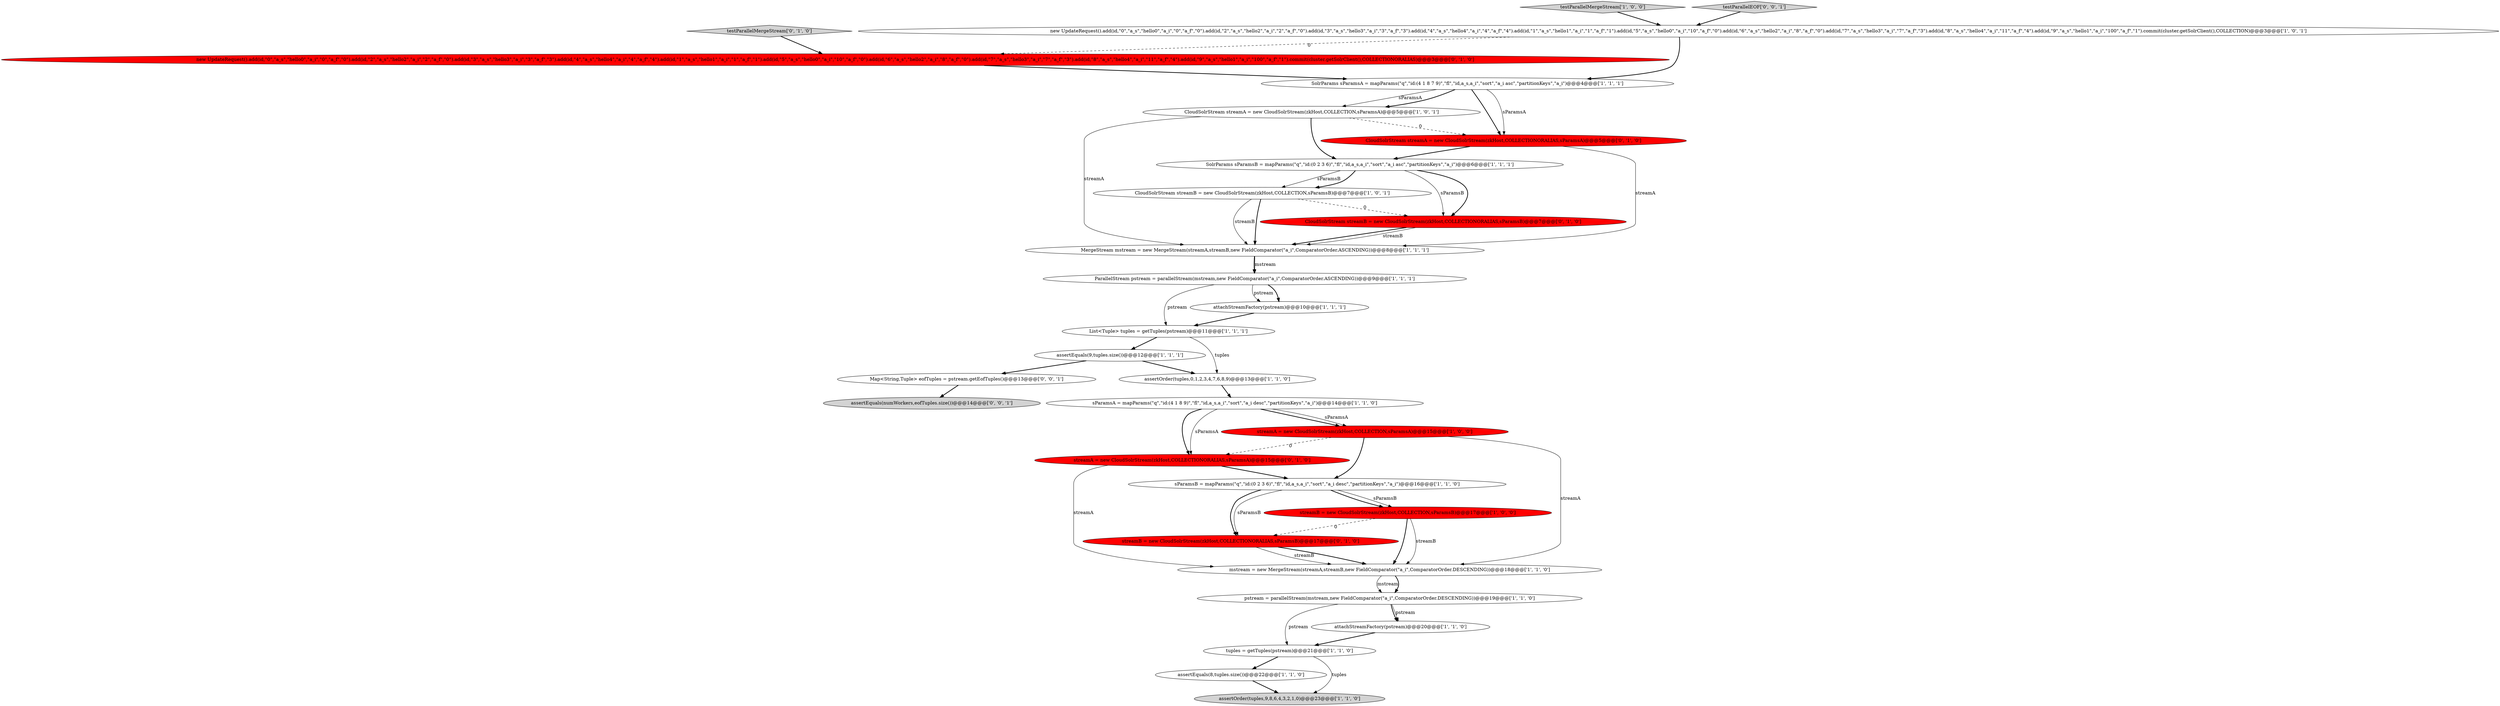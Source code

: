 digraph {
26 [style = filled, label = "streamA = new CloudSolrStream(zkHost,COLLECTIONORALIAS,sParamsA)@@@15@@@['0', '1', '0']", fillcolor = red, shape = ellipse image = "AAA1AAABBB2BBB"];
29 [style = filled, label = "Map<String,Tuple> eofTuples = pstream.getEofTuples()@@@13@@@['0', '0', '1']", fillcolor = white, shape = ellipse image = "AAA0AAABBB3BBB"];
14 [style = filled, label = "CloudSolrStream streamA = new CloudSolrStream(zkHost,COLLECTION,sParamsA)@@@5@@@['1', '0', '1']", fillcolor = white, shape = ellipse image = "AAA0AAABBB1BBB"];
12 [style = filled, label = "tuples = getTuples(pstream)@@@21@@@['1', '1', '0']", fillcolor = white, shape = ellipse image = "AAA0AAABBB1BBB"];
24 [style = filled, label = "CloudSolrStream streamA = new CloudSolrStream(zkHost,COLLECTIONORALIAS,sParamsA)@@@5@@@['0', '1', '0']", fillcolor = red, shape = ellipse image = "AAA1AAABBB2BBB"];
3 [style = filled, label = "attachStreamFactory(pstream)@@@20@@@['1', '1', '0']", fillcolor = white, shape = ellipse image = "AAA0AAABBB1BBB"];
18 [style = filled, label = "assertEquals(9,tuples.size())@@@12@@@['1', '1', '1']", fillcolor = white, shape = ellipse image = "AAA0AAABBB1BBB"];
22 [style = filled, label = "CloudSolrStream streamB = new CloudSolrStream(zkHost,COLLECTIONORALIAS,sParamsB)@@@7@@@['0', '1', '0']", fillcolor = red, shape = ellipse image = "AAA1AAABBB2BBB"];
4 [style = filled, label = "SolrParams sParamsB = mapParams(\"q\",\"id:(0 2 3 6)\",\"fl\",\"id,a_s,a_i\",\"sort\",\"a_i asc\",\"partitionKeys\",\"a_i\")@@@6@@@['1', '1', '1']", fillcolor = white, shape = ellipse image = "AAA0AAABBB1BBB"];
25 [style = filled, label = "new UpdateRequest().add(id,\"0\",\"a_s\",\"hello0\",\"a_i\",\"0\",\"a_f\",\"0\").add(id,\"2\",\"a_s\",\"hello2\",\"a_i\",\"2\",\"a_f\",\"0\").add(id,\"3\",\"a_s\",\"hello3\",\"a_i\",\"3\",\"a_f\",\"3\").add(id,\"4\",\"a_s\",\"hello4\",\"a_i\",\"4\",\"a_f\",\"4\").add(id,\"1\",\"a_s\",\"hello1\",\"a_i\",\"1\",\"a_f\",\"1\").add(id,\"5\",\"a_s\",\"hello0\",\"a_i\",\"10\",\"a_f\",\"0\").add(id,\"6\",\"a_s\",\"hello2\",\"a_i\",\"8\",\"a_f\",\"0\").add(id,\"7\",\"a_s\",\"hello3\",\"a_i\",\"7\",\"a_f\",\"3\").add(id,\"8\",\"a_s\",\"hello4\",\"a_i\",\"11\",\"a_f\",\"4\").add(id,\"9\",\"a_s\",\"hello1\",\"a_i\",\"100\",\"a_f\",\"1\").commit(cluster.getSolrClient(),COLLECTIONORALIAS)@@@3@@@['0', '1', '0']", fillcolor = red, shape = ellipse image = "AAA1AAABBB2BBB"];
11 [style = filled, label = "streamA = new CloudSolrStream(zkHost,COLLECTION,sParamsA)@@@15@@@['1', '0', '0']", fillcolor = red, shape = ellipse image = "AAA1AAABBB1BBB"];
6 [style = filled, label = "List<Tuple> tuples = getTuples(pstream)@@@11@@@['1', '1', '1']", fillcolor = white, shape = ellipse image = "AAA0AAABBB1BBB"];
30 [style = filled, label = "assertEquals(numWorkers,eofTuples.size())@@@14@@@['0', '0', '1']", fillcolor = lightgray, shape = ellipse image = "AAA0AAABBB3BBB"];
15 [style = filled, label = "assertEquals(8,tuples.size())@@@22@@@['1', '1', '0']", fillcolor = white, shape = ellipse image = "AAA0AAABBB1BBB"];
2 [style = filled, label = "pstream = parallelStream(mstream,new FieldComparator(\"a_i\",ComparatorOrder.DESCENDING))@@@19@@@['1', '1', '0']", fillcolor = white, shape = ellipse image = "AAA0AAABBB1BBB"];
16 [style = filled, label = "testParallelMergeStream['1', '0', '0']", fillcolor = lightgray, shape = diamond image = "AAA0AAABBB1BBB"];
27 [style = filled, label = "testParallelMergeStream['0', '1', '0']", fillcolor = lightgray, shape = diamond image = "AAA0AAABBB2BBB"];
8 [style = filled, label = "streamB = new CloudSolrStream(zkHost,COLLECTION,sParamsB)@@@17@@@['1', '0', '0']", fillcolor = red, shape = ellipse image = "AAA1AAABBB1BBB"];
10 [style = filled, label = "sParamsB = mapParams(\"q\",\"id:(0 2 3 6)\",\"fl\",\"id,a_s,a_i\",\"sort\",\"a_i desc\",\"partitionKeys\",\"a_i\")@@@16@@@['1', '1', '0']", fillcolor = white, shape = ellipse image = "AAA0AAABBB1BBB"];
19 [style = filled, label = "new UpdateRequest().add(id,\"0\",\"a_s\",\"hello0\",\"a_i\",\"0\",\"a_f\",\"0\").add(id,\"2\",\"a_s\",\"hello2\",\"a_i\",\"2\",\"a_f\",\"0\").add(id,\"3\",\"a_s\",\"hello3\",\"a_i\",\"3\",\"a_f\",\"3\").add(id,\"4\",\"a_s\",\"hello4\",\"a_i\",\"4\",\"a_f\",\"4\").add(id,\"1\",\"a_s\",\"hello1\",\"a_i\",\"1\",\"a_f\",\"1\").add(id,\"5\",\"a_s\",\"hello0\",\"a_i\",\"10\",\"a_f\",\"0\").add(id,\"6\",\"a_s\",\"hello2\",\"a_i\",\"8\",\"a_f\",\"0\").add(id,\"7\",\"a_s\",\"hello3\",\"a_i\",\"7\",\"a_f\",\"3\").add(id,\"8\",\"a_s\",\"hello4\",\"a_i\",\"11\",\"a_f\",\"4\").add(id,\"9\",\"a_s\",\"hello1\",\"a_i\",\"100\",\"a_f\",\"1\").commit(cluster.getSolrClient(),COLLECTION)@@@3@@@['1', '0', '1']", fillcolor = white, shape = ellipse image = "AAA0AAABBB1BBB"];
21 [style = filled, label = "attachStreamFactory(pstream)@@@10@@@['1', '1', '1']", fillcolor = white, shape = ellipse image = "AAA0AAABBB1BBB"];
28 [style = filled, label = "testParallelEOF['0', '0', '1']", fillcolor = lightgray, shape = diamond image = "AAA0AAABBB3BBB"];
5 [style = filled, label = "ParallelStream pstream = parallelStream(mstream,new FieldComparator(\"a_i\",ComparatorOrder.ASCENDING))@@@9@@@['1', '1', '1']", fillcolor = white, shape = ellipse image = "AAA0AAABBB1BBB"];
1 [style = filled, label = "CloudSolrStream streamB = new CloudSolrStream(zkHost,COLLECTION,sParamsB)@@@7@@@['1', '0', '1']", fillcolor = white, shape = ellipse image = "AAA0AAABBB1BBB"];
7 [style = filled, label = "mstream = new MergeStream(streamA,streamB,new FieldComparator(\"a_i\",ComparatorOrder.DESCENDING))@@@18@@@['1', '1', '0']", fillcolor = white, shape = ellipse image = "AAA0AAABBB1BBB"];
23 [style = filled, label = "streamB = new CloudSolrStream(zkHost,COLLECTIONORALIAS,sParamsB)@@@17@@@['0', '1', '0']", fillcolor = red, shape = ellipse image = "AAA1AAABBB2BBB"];
20 [style = filled, label = "MergeStream mstream = new MergeStream(streamA,streamB,new FieldComparator(\"a_i\",ComparatorOrder.ASCENDING))@@@8@@@['1', '1', '1']", fillcolor = white, shape = ellipse image = "AAA0AAABBB1BBB"];
0 [style = filled, label = "sParamsA = mapParams(\"q\",\"id:(4 1 8 9)\",\"fl\",\"id,a_s,a_i\",\"sort\",\"a_i desc\",\"partitionKeys\",\"a_i\")@@@14@@@['1', '1', '0']", fillcolor = white, shape = ellipse image = "AAA0AAABBB1BBB"];
17 [style = filled, label = "SolrParams sParamsA = mapParams(\"q\",\"id:(4 1 8 7 9)\",\"fl\",\"id,a_s,a_i\",\"sort\",\"a_i asc\",\"partitionKeys\",\"a_i\")@@@4@@@['1', '1', '1']", fillcolor = white, shape = ellipse image = "AAA0AAABBB1BBB"];
13 [style = filled, label = "assertOrder(tuples,9,8,6,4,3,2,1,0)@@@23@@@['1', '1', '0']", fillcolor = lightgray, shape = ellipse image = "AAA0AAABBB1BBB"];
9 [style = filled, label = "assertOrder(tuples,0,1,2,3,4,7,6,8,9)@@@13@@@['1', '1', '0']", fillcolor = white, shape = ellipse image = "AAA0AAABBB1BBB"];
14->24 [style = dashed, label="0"];
26->7 [style = solid, label="streamA"];
15->13 [style = bold, label=""];
23->7 [style = solid, label="streamB"];
0->26 [style = bold, label=""];
9->0 [style = bold, label=""];
5->6 [style = solid, label="pstream"];
2->3 [style = solid, label="pstream"];
21->6 [style = bold, label=""];
26->10 [style = bold, label=""];
29->30 [style = bold, label=""];
7->2 [style = solid, label="mstream"];
10->23 [style = solid, label="sParamsB"];
6->18 [style = bold, label=""];
2->3 [style = bold, label=""];
8->7 [style = solid, label="streamB"];
11->26 [style = dashed, label="0"];
12->15 [style = bold, label=""];
1->20 [style = bold, label=""];
0->11 [style = bold, label=""];
19->17 [style = bold, label=""];
3->12 [style = bold, label=""];
16->19 [style = bold, label=""];
6->9 [style = solid, label="tuples"];
25->17 [style = bold, label=""];
4->22 [style = solid, label="sParamsB"];
8->7 [style = bold, label=""];
2->12 [style = solid, label="pstream"];
20->5 [style = bold, label=""];
20->5 [style = solid, label="mstream"];
1->22 [style = dashed, label="0"];
0->26 [style = solid, label="sParamsA"];
5->21 [style = bold, label=""];
17->14 [style = solid, label="sParamsA"];
18->29 [style = bold, label=""];
17->24 [style = solid, label="sParamsA"];
17->24 [style = bold, label=""];
24->4 [style = bold, label=""];
24->20 [style = solid, label="streamA"];
10->8 [style = bold, label=""];
22->20 [style = bold, label=""];
17->14 [style = bold, label=""];
11->10 [style = bold, label=""];
7->2 [style = bold, label=""];
10->23 [style = bold, label=""];
4->1 [style = solid, label="sParamsB"];
11->7 [style = solid, label="streamA"];
18->9 [style = bold, label=""];
28->19 [style = bold, label=""];
1->20 [style = solid, label="streamB"];
4->1 [style = bold, label=""];
23->7 [style = bold, label=""];
22->20 [style = solid, label="streamB"];
19->25 [style = dashed, label="0"];
12->13 [style = solid, label="tuples"];
5->21 [style = solid, label="pstream"];
14->20 [style = solid, label="streamA"];
4->22 [style = bold, label=""];
27->25 [style = bold, label=""];
10->8 [style = solid, label="sParamsB"];
8->23 [style = dashed, label="0"];
14->4 [style = bold, label=""];
0->11 [style = solid, label="sParamsA"];
}
